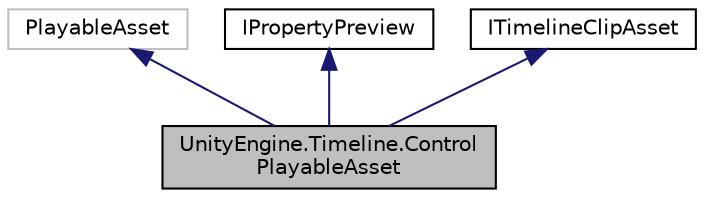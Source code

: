 digraph "UnityEngine.Timeline.ControlPlayableAsset"
{
 // LATEX_PDF_SIZE
  edge [fontname="Helvetica",fontsize="10",labelfontname="Helvetica",labelfontsize="10"];
  node [fontname="Helvetica",fontsize="10",shape=record];
  Node1 [label="UnityEngine.Timeline.Control\lPlayableAsset",height=0.2,width=0.4,color="black", fillcolor="grey75", style="filled", fontcolor="black",tooltip="Playable Asset that generates playables for controlling time-related elements on a GameObject."];
  Node2 -> Node1 [dir="back",color="midnightblue",fontsize="10",style="solid",fontname="Helvetica"];
  Node2 [label="PlayableAsset",height=0.2,width=0.4,color="grey75", fillcolor="white", style="filled",tooltip=" "];
  Node3 -> Node1 [dir="back",color="midnightblue",fontsize="10",style="solid",fontname="Helvetica"];
  Node3 [label="IPropertyPreview",height=0.2,width=0.4,color="black", fillcolor="white", style="filled",URL="$interface_unity_engine_1_1_timeline_1_1_i_property_preview.html",tooltip="Implement this interface in a PlayableAsset to specify which properties will be modified when Timelin..."];
  Node4 -> Node1 [dir="back",color="midnightblue",fontsize="10",style="solid",fontname="Helvetica"];
  Node4 [label="ITimelineClipAsset",height=0.2,width=0.4,color="black", fillcolor="white", style="filled",URL="$interface_unity_engine_1_1_timeline_1_1_i_timeline_clip_asset.html",tooltip="Implement this interface to support advanced features of timeline clips."];
}
